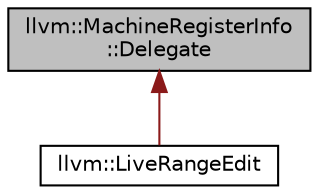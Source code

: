 digraph "llvm::MachineRegisterInfo::Delegate"
{
 // LATEX_PDF_SIZE
  bgcolor="transparent";
  edge [fontname="Helvetica",fontsize="10",labelfontname="Helvetica",labelfontsize="10"];
  node [fontname="Helvetica",fontsize="10",shape="box"];
  Node1 [label="llvm::MachineRegisterInfo\l::Delegate",height=0.2,width=0.4,color="black", fillcolor="grey75", style="filled", fontcolor="black",tooltip=" "];
  Node1 -> Node2 [dir="back",color="firebrick4",fontsize="10",style="solid",fontname="Helvetica"];
  Node2 [label="llvm::LiveRangeEdit",height=0.2,width=0.4,color="black",URL="$classllvm_1_1LiveRangeEdit.html",tooltip=" "];
}
